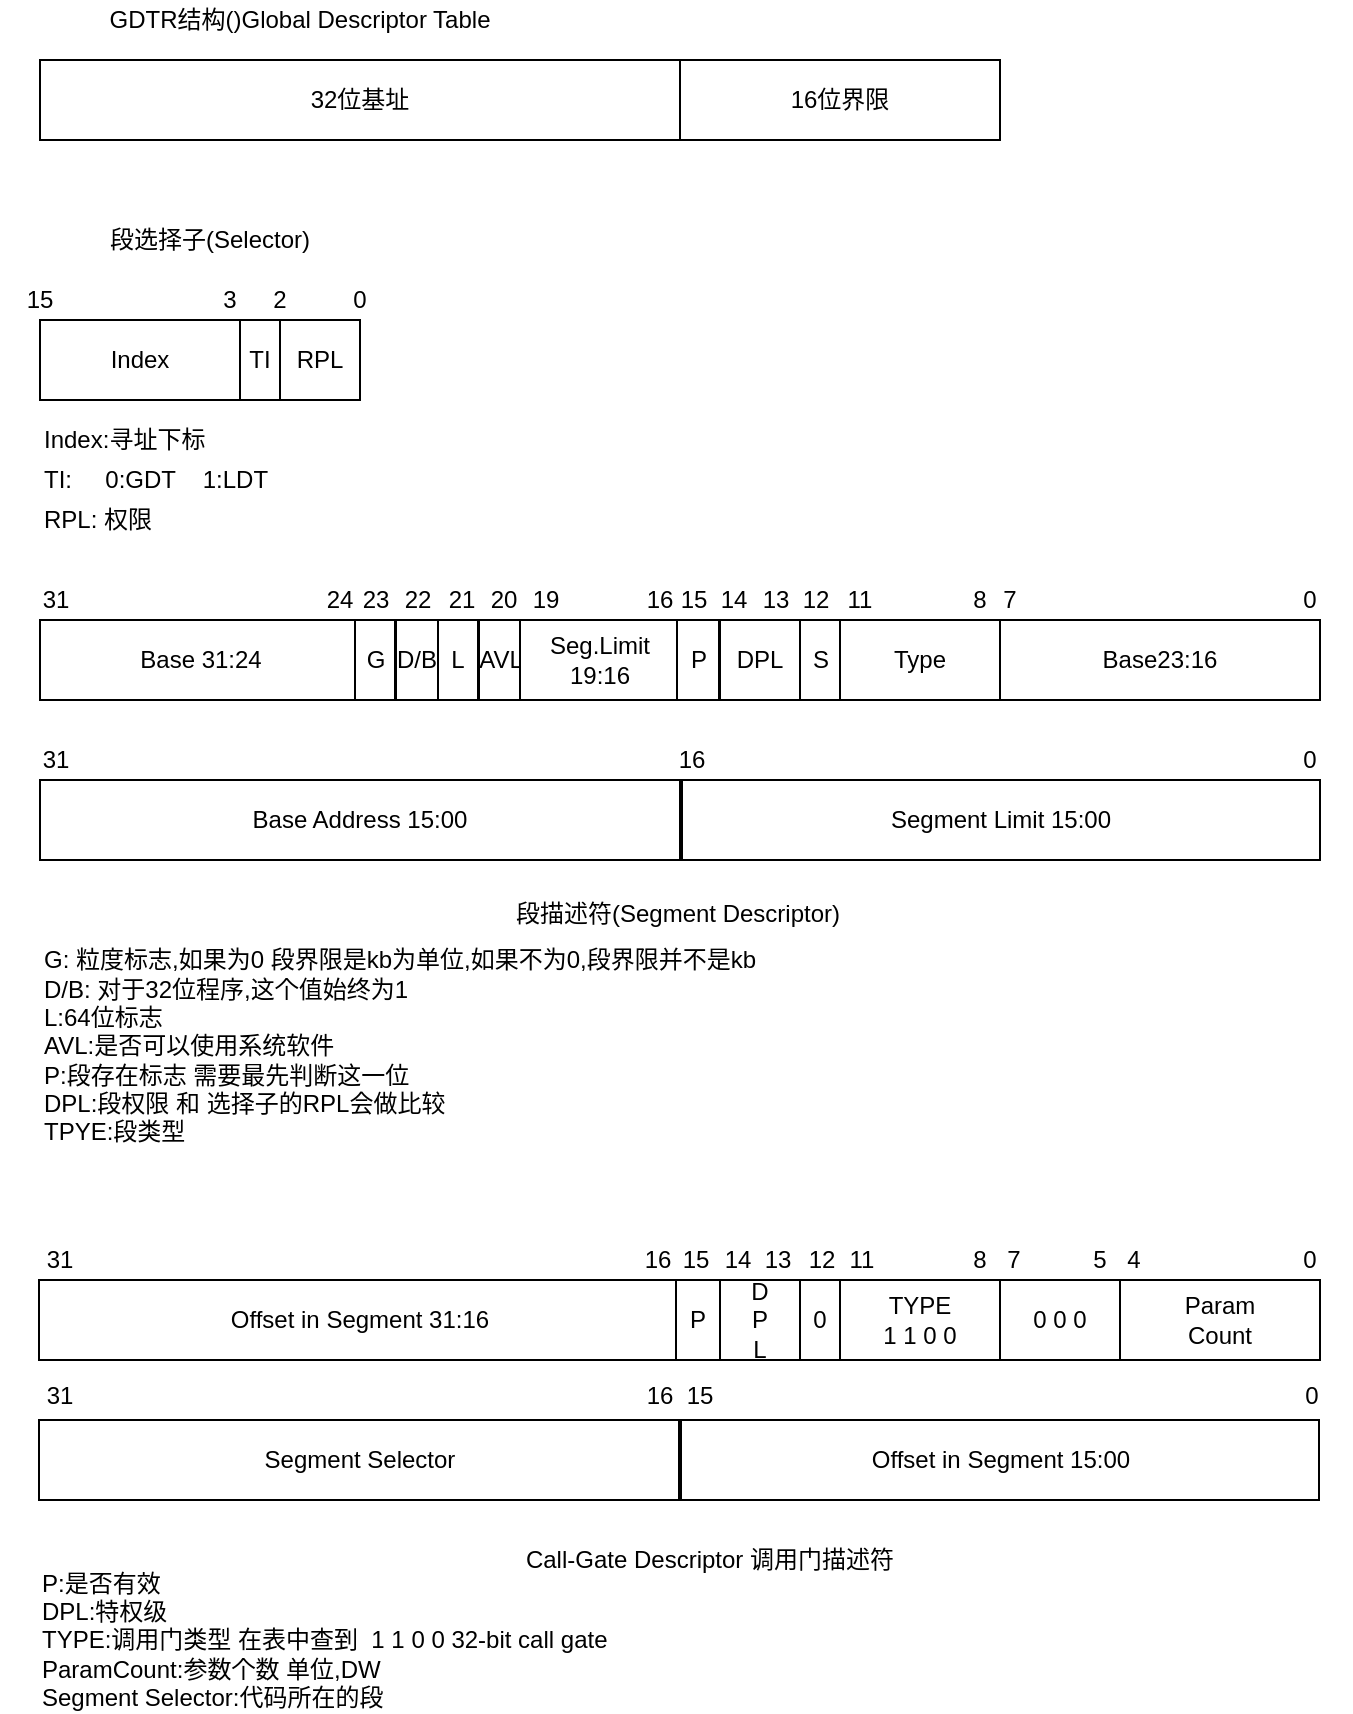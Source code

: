 <mxfile version="10.9.6" type="github"><diagram id="tE-9RZvBJPqqdJPApm_q" name="Page-1"><mxGraphModel dx="1471" dy="417" grid="1" gridSize="10" guides="1" tooltips="1" connect="1" arrows="1" fold="1" page="1" pageScale="1" pageWidth="827" pageHeight="1169" math="0" shadow="0"><root><mxCell id="0"/><mxCell id="1" parent="0"/><mxCell id="ngbt1orpRnhmkSzv8Px2-1" value="32位基址" style="rounded=0;whiteSpace=wrap;html=1;" parent="1" vertex="1"><mxGeometry y="80" width="320" height="40" as="geometry"/></mxCell><mxCell id="ngbt1orpRnhmkSzv8Px2-2" value="16位界限" style="rounded=0;whiteSpace=wrap;html=1;" parent="1" vertex="1"><mxGeometry x="320" y="80" width="160" height="40" as="geometry"/></mxCell><mxCell id="ngbt1orpRnhmkSzv8Px2-3" value="GDTR结构()&lt;span&gt;Global Descriptor Table&lt;/span&gt;" style="text;html=1;strokeColor=none;fillColor=none;align=center;verticalAlign=middle;whiteSpace=wrap;rounded=0;" parent="1" vertex="1"><mxGeometry x="-10" y="50" width="280" height="20" as="geometry"/></mxCell><mxCell id="ngbt1orpRnhmkSzv8Px2-4" value="Index" style="rounded=0;whiteSpace=wrap;html=1;" parent="1" vertex="1"><mxGeometry y="210" width="100" height="40" as="geometry"/></mxCell><mxCell id="ngbt1orpRnhmkSzv8Px2-5" value="TI" style="rounded=0;whiteSpace=wrap;html=1;" parent="1" vertex="1"><mxGeometry x="100" y="210" width="20" height="40" as="geometry"/></mxCell><mxCell id="ngbt1orpRnhmkSzv8Px2-6" value="段选择子(Selector)" style="text;html=1;strokeColor=none;fillColor=none;align=center;verticalAlign=middle;whiteSpace=wrap;rounded=0;" parent="1" vertex="1"><mxGeometry x="30" y="160" width="110" height="20" as="geometry"/></mxCell><mxCell id="ngbt1orpRnhmkSzv8Px2-7" value="RPL" style="rounded=0;whiteSpace=wrap;html=1;" parent="1" vertex="1"><mxGeometry x="120" y="210" width="40" height="40" as="geometry"/></mxCell><mxCell id="ngbt1orpRnhmkSzv8Px2-8" value="15" style="text;html=1;strokeColor=none;fillColor=none;align=center;verticalAlign=middle;whiteSpace=wrap;rounded=0;" parent="1" vertex="1"><mxGeometry x="-20" y="190" width="40" height="20" as="geometry"/></mxCell><mxCell id="ngbt1orpRnhmkSzv8Px2-9" value="3" style="text;html=1;strokeColor=none;fillColor=none;align=center;verticalAlign=middle;whiteSpace=wrap;rounded=0;" parent="1" vertex="1"><mxGeometry x="75" y="190" width="40" height="20" as="geometry"/></mxCell><mxCell id="ngbt1orpRnhmkSzv8Px2-10" value="2" style="text;html=1;strokeColor=none;fillColor=none;align=center;verticalAlign=middle;whiteSpace=wrap;rounded=0;" parent="1" vertex="1"><mxGeometry x="100" y="190" width="40" height="20" as="geometry"/></mxCell><mxCell id="ngbt1orpRnhmkSzv8Px2-11" value="0" style="text;html=1;strokeColor=none;fillColor=none;align=center;verticalAlign=middle;whiteSpace=wrap;rounded=0;" parent="1" vertex="1"><mxGeometry x="140" y="190" width="40" height="20" as="geometry"/></mxCell><mxCell id="oyZC5SLJ4tGdAlhVBo6A-1" value="Base 31:24" style="rounded=0;whiteSpace=wrap;html=1;" parent="1" vertex="1"><mxGeometry y="360" width="161" height="40" as="geometry"/></mxCell><mxCell id="oyZC5SLJ4tGdAlhVBo6A-2" value="G" style="rounded=0;whiteSpace=wrap;html=1;" parent="1" vertex="1"><mxGeometry x="157.5" y="360" width="20" height="40" as="geometry"/></mxCell><mxCell id="oyZC5SLJ4tGdAlhVBo6A-3" value="D/B" style="rounded=0;whiteSpace=wrap;html=1;" parent="1" vertex="1"><mxGeometry x="178" y="360" width="21" height="40" as="geometry"/></mxCell><mxCell id="oyZC5SLJ4tGdAlhVBo6A-4" value="31" style="text;html=1;strokeColor=none;fillColor=none;align=center;verticalAlign=middle;whiteSpace=wrap;rounded=0;" parent="1" vertex="1"><mxGeometry x="-12.5" y="340" width="40" height="20" as="geometry"/></mxCell><mxCell id="oyZC5SLJ4tGdAlhVBo6A-5" value="24&lt;br&gt;" style="text;html=1;strokeColor=none;fillColor=none;align=center;verticalAlign=middle;whiteSpace=wrap;rounded=0;" parent="1" vertex="1"><mxGeometry x="130" y="340" width="40" height="20" as="geometry"/></mxCell><mxCell id="oyZC5SLJ4tGdAlhVBo6A-6" value="23&lt;br&gt;" style="text;html=1;strokeColor=none;fillColor=none;align=center;verticalAlign=middle;whiteSpace=wrap;rounded=0;" parent="1" vertex="1"><mxGeometry x="148" y="340" width="40" height="20" as="geometry"/></mxCell><mxCell id="oyZC5SLJ4tGdAlhVBo6A-7" value="22&lt;br&gt;" style="text;html=1;strokeColor=none;fillColor=none;align=center;verticalAlign=middle;whiteSpace=wrap;rounded=0;" parent="1" vertex="1"><mxGeometry x="169" y="340" width="40" height="20" as="geometry"/></mxCell><mxCell id="oyZC5SLJ4tGdAlhVBo6A-8" value="L" style="rounded=0;whiteSpace=wrap;html=1;" parent="1" vertex="1"><mxGeometry x="199" y="360" width="20" height="40" as="geometry"/></mxCell><mxCell id="oyZC5SLJ4tGdAlhVBo6A-9" value="AVL" style="rounded=0;whiteSpace=wrap;html=1;" parent="1" vertex="1"><mxGeometry x="219.5" y="360" width="21" height="40" as="geometry"/></mxCell><mxCell id="oyZC5SLJ4tGdAlhVBo6A-10" value="21&lt;br&gt;" style="text;html=1;strokeColor=none;fillColor=none;align=center;verticalAlign=middle;whiteSpace=wrap;rounded=0;" parent="1" vertex="1"><mxGeometry x="190.5" y="340" width="40" height="20" as="geometry"/></mxCell><mxCell id="oyZC5SLJ4tGdAlhVBo6A-11" value="20&lt;br&gt;" style="text;html=1;strokeColor=none;fillColor=none;align=center;verticalAlign=middle;whiteSpace=wrap;rounded=0;" parent="1" vertex="1"><mxGeometry x="211.5" y="340" width="40" height="20" as="geometry"/></mxCell><mxCell id="oyZC5SLJ4tGdAlhVBo6A-14" value="Seg.Limit&lt;br&gt;19:16&lt;br&gt;" style="rounded=0;whiteSpace=wrap;html=1;" parent="1" vertex="1"><mxGeometry x="240" y="360" width="80" height="40" as="geometry"/></mxCell><mxCell id="oyZC5SLJ4tGdAlhVBo6A-16" value="16&lt;br&gt;" style="text;html=1;strokeColor=none;fillColor=none;align=center;verticalAlign=middle;whiteSpace=wrap;rounded=0;" parent="1" vertex="1"><mxGeometry x="290" y="340" width="40" height="20" as="geometry"/></mxCell><mxCell id="oyZC5SLJ4tGdAlhVBo6A-17" value="P" style="rounded=0;whiteSpace=wrap;html=1;" parent="1" vertex="1"><mxGeometry x="318.5" y="360" width="21" height="40" as="geometry"/></mxCell><mxCell id="oyZC5SLJ4tGdAlhVBo6A-18" value="DPL" style="rounded=0;whiteSpace=wrap;html=1;" parent="1" vertex="1"><mxGeometry x="340" y="360" width="40" height="40" as="geometry"/></mxCell><mxCell id="oyZC5SLJ4tGdAlhVBo6A-19" value="S" style="rounded=0;whiteSpace=wrap;html=1;" parent="1" vertex="1"><mxGeometry x="380" y="360" width="21" height="40" as="geometry"/></mxCell><mxCell id="oyZC5SLJ4tGdAlhVBo6A-20" value="Type" style="rounded=0;whiteSpace=wrap;html=1;" parent="1" vertex="1"><mxGeometry x="400" y="360" width="80" height="40" as="geometry"/></mxCell><mxCell id="oyZC5SLJ4tGdAlhVBo6A-21" value="Base23:16" style="rounded=0;whiteSpace=wrap;html=1;" parent="1" vertex="1"><mxGeometry x="480" y="360" width="160" height="40" as="geometry"/></mxCell><mxCell id="oyZC5SLJ4tGdAlhVBo6A-22" value="15&lt;br&gt;" style="text;html=1;strokeColor=none;fillColor=none;align=center;verticalAlign=middle;whiteSpace=wrap;rounded=0;" parent="1" vertex="1"><mxGeometry x="307" y="340" width="40" height="20" as="geometry"/></mxCell><mxCell id="oyZC5SLJ4tGdAlhVBo6A-23" value="13&lt;br&gt;" style="text;html=1;strokeColor=none;fillColor=none;align=center;verticalAlign=middle;whiteSpace=wrap;rounded=0;" parent="1" vertex="1"><mxGeometry x="348" y="340" width="40" height="20" as="geometry"/></mxCell><mxCell id="oyZC5SLJ4tGdAlhVBo6A-24" value="12&lt;br&gt;" style="text;html=1;strokeColor=none;fillColor=none;align=center;verticalAlign=middle;whiteSpace=wrap;rounded=0;" parent="1" vertex="1"><mxGeometry x="368" y="340" width="40" height="20" as="geometry"/></mxCell><mxCell id="oyZC5SLJ4tGdAlhVBo6A-25" value="7&lt;br&gt;" style="text;html=1;strokeColor=none;fillColor=none;align=center;verticalAlign=middle;whiteSpace=wrap;rounded=0;" parent="1" vertex="1"><mxGeometry x="465" y="340" width="40" height="20" as="geometry"/></mxCell><mxCell id="oyZC5SLJ4tGdAlhVBo6A-28" value="0&lt;br&gt;" style="text;html=1;strokeColor=none;fillColor=none;align=center;verticalAlign=middle;whiteSpace=wrap;rounded=0;" parent="1" vertex="1"><mxGeometry x="615" y="340" width="40" height="20" as="geometry"/></mxCell><mxCell id="oyZC5SLJ4tGdAlhVBo6A-29" value="Base Address 15:00&lt;br&gt;" style="rounded=0;whiteSpace=wrap;html=1;" parent="1" vertex="1"><mxGeometry y="440" width="320" height="40" as="geometry"/></mxCell><mxCell id="oyZC5SLJ4tGdAlhVBo6A-30" value="Segment Limit 15:00" style="rounded=0;whiteSpace=wrap;html=1;" parent="1" vertex="1"><mxGeometry x="321" y="440" width="319" height="40" as="geometry"/></mxCell><mxCell id="oyZC5SLJ4tGdAlhVBo6A-31" value="31" style="text;html=1;strokeColor=none;fillColor=none;align=center;verticalAlign=middle;whiteSpace=wrap;rounded=0;" parent="1" vertex="1"><mxGeometry x="-12.5" y="420" width="40" height="20" as="geometry"/></mxCell><mxCell id="oyZC5SLJ4tGdAlhVBo6A-32" value="16" style="text;html=1;strokeColor=none;fillColor=none;align=center;verticalAlign=middle;whiteSpace=wrap;rounded=0;" parent="1" vertex="1"><mxGeometry x="306" y="420" width="40" height="20" as="geometry"/></mxCell><mxCell id="oyZC5SLJ4tGdAlhVBo6A-33" value="0" style="text;html=1;strokeColor=none;fillColor=none;align=center;verticalAlign=middle;whiteSpace=wrap;rounded=0;" parent="1" vertex="1"><mxGeometry x="615" y="420" width="40" height="20" as="geometry"/></mxCell><mxCell id="oyZC5SLJ4tGdAlhVBo6A-35" value="段描述符(&lt;span&gt;Segment Descriptor)&lt;/span&gt;&lt;br&gt;" style="text;html=1;strokeColor=none;fillColor=none;align=center;verticalAlign=middle;whiteSpace=wrap;rounded=0;" parent="1" vertex="1"><mxGeometry x="203.5" y="497" width="230" height="20" as="geometry"/></mxCell><mxCell id="JQewJ_WeQYd01exgV4tf-2" value="Index:寻址下标" style="text;html=1;strokeColor=none;fillColor=none;align=left;verticalAlign=middle;whiteSpace=wrap;rounded=0;" vertex="1" parent="1"><mxGeometry y="260" width="170" height="20" as="geometry"/></mxCell><mxCell id="JQewJ_WeQYd01exgV4tf-3" value="TI:&amp;nbsp; &amp;nbsp; &amp;nbsp;0:GDT&amp;nbsp; &amp;nbsp; 1:LDT" style="text;html=1;strokeColor=none;fillColor=none;align=left;verticalAlign=middle;whiteSpace=wrap;rounded=0;" vertex="1" parent="1"><mxGeometry y="280" width="170" height="20" as="geometry"/></mxCell><mxCell id="JQewJ_WeQYd01exgV4tf-4" value="RPL: 权限" style="text;html=1;strokeColor=none;fillColor=none;align=left;verticalAlign=middle;whiteSpace=wrap;rounded=0;" vertex="1" parent="1"><mxGeometry y="300" width="170" height="20" as="geometry"/></mxCell><mxCell id="JQewJ_WeQYd01exgV4tf-5" value="19" style="text;html=1;strokeColor=none;fillColor=none;align=center;verticalAlign=middle;whiteSpace=wrap;rounded=0;" vertex="1" parent="1"><mxGeometry x="233" y="340" width="40" height="20" as="geometry"/></mxCell><mxCell id="JQewJ_WeQYd01exgV4tf-9" value="11" style="text;html=1;strokeColor=none;fillColor=none;align=center;verticalAlign=middle;whiteSpace=wrap;rounded=0;" vertex="1" parent="1"><mxGeometry x="390" y="340" width="40" height="20" as="geometry"/></mxCell><mxCell id="JQewJ_WeQYd01exgV4tf-10" value="8" style="text;html=1;strokeColor=none;fillColor=none;align=center;verticalAlign=middle;whiteSpace=wrap;rounded=0;" vertex="1" parent="1"><mxGeometry x="450" y="340" width="40" height="20" as="geometry"/></mxCell><mxCell id="JQewJ_WeQYd01exgV4tf-11" value="14" style="text;html=1;strokeColor=none;fillColor=none;align=center;verticalAlign=middle;whiteSpace=wrap;rounded=0;" vertex="1" parent="1"><mxGeometry x="327" y="340" width="40" height="20" as="geometry"/></mxCell><mxCell id="JQewJ_WeQYd01exgV4tf-13" value="G: 粒度标志,如果为0 段界限是kb为单位,如果不为0,段界限并不是kb&lt;br&gt;D/B: 对于32位程序,这个值始终为1&lt;br&gt;L:64位标志&lt;br&gt;AVL:是否可以使用系统软件&lt;br&gt;P:段存在标志 需要最先判断这一位&lt;br&gt;DPL:段权限 和 选择子的RPL会做比较&lt;br&gt;TPYE:段类型&amp;nbsp;" style="text;html=1;strokeColor=none;fillColor=none;align=left;verticalAlign=middle;whiteSpace=wrap;rounded=0;" vertex="1" parent="1"><mxGeometry x="-0.5" y="563" width="531" height="20" as="geometry"/></mxCell><mxCell id="JQewJ_WeQYd01exgV4tf-14" value="Segment Selector" style="rounded=0;whiteSpace=wrap;html=1;" vertex="1" parent="1"><mxGeometry x="-0.5" y="760" width="320" height="40" as="geometry"/></mxCell><mxCell id="JQewJ_WeQYd01exgV4tf-15" value="Offset in Segment 15:00" style="rounded=0;whiteSpace=wrap;html=1;" vertex="1" parent="1"><mxGeometry x="320.5" y="760" width="319" height="40" as="geometry"/></mxCell><mxCell id="JQewJ_WeQYd01exgV4tf-16" value="31" style="text;html=1;strokeColor=none;fillColor=none;align=center;verticalAlign=middle;whiteSpace=wrap;rounded=0;" vertex="1" parent="1"><mxGeometry x="-10" y="738" width="40" height="20" as="geometry"/></mxCell><mxCell id="JQewJ_WeQYd01exgV4tf-17" value="16" style="text;html=1;strokeColor=none;fillColor=none;align=center;verticalAlign=middle;whiteSpace=wrap;rounded=0;" vertex="1" parent="1"><mxGeometry x="290" y="738" width="40" height="20" as="geometry"/></mxCell><mxCell id="JQewJ_WeQYd01exgV4tf-18" value="0" style="text;html=1;strokeColor=none;fillColor=none;align=center;verticalAlign=middle;whiteSpace=wrap;rounded=0;" vertex="1" parent="1"><mxGeometry x="615.5" y="738" width="40" height="20" as="geometry"/></mxCell><mxCell id="JQewJ_WeQYd01exgV4tf-19" value="Offset in Segment 31:16" style="rounded=0;whiteSpace=wrap;html=1;" vertex="1" parent="1"><mxGeometry x="-0.5" y="690" width="320" height="40" as="geometry"/></mxCell><mxCell id="JQewJ_WeQYd01exgV4tf-22" value="16" style="text;html=1;strokeColor=none;fillColor=none;align=center;verticalAlign=middle;whiteSpace=wrap;rounded=0;" vertex="1" parent="1"><mxGeometry x="289" y="670" width="40" height="20" as="geometry"/></mxCell><mxCell id="JQewJ_WeQYd01exgV4tf-23" value="31" style="text;html=1;strokeColor=none;fillColor=none;align=center;verticalAlign=middle;whiteSpace=wrap;rounded=0;" vertex="1" parent="1"><mxGeometry x="-10" y="670" width="40" height="20" as="geometry"/></mxCell><mxCell id="JQewJ_WeQYd01exgV4tf-24" value="P" style="rounded=0;whiteSpace=wrap;html=1;" vertex="1" parent="1"><mxGeometry x="318" y="690" width="22" height="40" as="geometry"/></mxCell><mxCell id="JQewJ_WeQYd01exgV4tf-25" value="D&lt;br&gt;P&lt;br&gt;L" style="rounded=0;whiteSpace=wrap;html=1;" vertex="1" parent="1"><mxGeometry x="340" y="690" width="40" height="40" as="geometry"/></mxCell><mxCell id="JQewJ_WeQYd01exgV4tf-26" value="0" style="rounded=0;whiteSpace=wrap;html=1;" vertex="1" parent="1"><mxGeometry x="380" y="690" width="20" height="40" as="geometry"/></mxCell><mxCell id="JQewJ_WeQYd01exgV4tf-28" value="TYPE&lt;br&gt;1 1 0 0" style="rounded=0;whiteSpace=wrap;html=1;" vertex="1" parent="1"><mxGeometry x="400" y="690" width="80" height="40" as="geometry"/></mxCell><mxCell id="JQewJ_WeQYd01exgV4tf-30" value="0 0 0" style="rounded=0;whiteSpace=wrap;html=1;" vertex="1" parent="1"><mxGeometry x="480" y="690" width="60" height="40" as="geometry"/></mxCell><mxCell id="JQewJ_WeQYd01exgV4tf-31" value="Param&lt;br&gt;Count" style="rounded=0;whiteSpace=wrap;html=1;" vertex="1" parent="1"><mxGeometry x="540" y="690" width="100" height="40" as="geometry"/></mxCell><mxCell id="JQewJ_WeQYd01exgV4tf-33" value="Call-Gate Descriptor 调用门描述符" style="text;html=1;strokeColor=none;fillColor=none;align=center;verticalAlign=middle;whiteSpace=wrap;rounded=0;" vertex="1" parent="1"><mxGeometry x="220" y="820" width="230" height="20" as="geometry"/></mxCell><mxCell id="JQewJ_WeQYd01exgV4tf-34" value="15" style="text;html=1;strokeColor=none;fillColor=none;align=center;verticalAlign=middle;whiteSpace=wrap;rounded=0;" vertex="1" parent="1"><mxGeometry x="308" y="670" width="40" height="20" as="geometry"/></mxCell><mxCell id="JQewJ_WeQYd01exgV4tf-35" value="12" style="text;html=1;strokeColor=none;fillColor=none;align=center;verticalAlign=middle;whiteSpace=wrap;rounded=0;" vertex="1" parent="1"><mxGeometry x="370.5" y="670" width="40" height="20" as="geometry"/></mxCell><mxCell id="JQewJ_WeQYd01exgV4tf-36" value="13" style="text;html=1;strokeColor=none;fillColor=none;align=center;verticalAlign=middle;whiteSpace=wrap;rounded=0;" vertex="1" parent="1"><mxGeometry x="349" y="670" width="40" height="20" as="geometry"/></mxCell><mxCell id="JQewJ_WeQYd01exgV4tf-37" value="14" style="text;html=1;strokeColor=none;fillColor=none;align=center;verticalAlign=middle;whiteSpace=wrap;rounded=0;" vertex="1" parent="1"><mxGeometry x="329" y="670" width="40" height="20" as="geometry"/></mxCell><mxCell id="JQewJ_WeQYd01exgV4tf-39" value="11" style="text;html=1;strokeColor=none;fillColor=none;align=center;verticalAlign=middle;whiteSpace=wrap;rounded=0;" vertex="1" parent="1"><mxGeometry x="390.5" y="670" width="40" height="20" as="geometry"/></mxCell><mxCell id="JQewJ_WeQYd01exgV4tf-40" value="8" style="text;html=1;strokeColor=none;fillColor=none;align=center;verticalAlign=middle;whiteSpace=wrap;rounded=0;" vertex="1" parent="1"><mxGeometry x="450" y="670" width="40" height="20" as="geometry"/></mxCell><mxCell id="JQewJ_WeQYd01exgV4tf-41" value="7" style="text;html=1;strokeColor=none;fillColor=none;align=center;verticalAlign=middle;whiteSpace=wrap;rounded=0;" vertex="1" parent="1"><mxGeometry x="467" y="670" width="40" height="20" as="geometry"/></mxCell><mxCell id="JQewJ_WeQYd01exgV4tf-43" value="5" style="text;html=1;strokeColor=none;fillColor=none;align=center;verticalAlign=middle;whiteSpace=wrap;rounded=0;" vertex="1" parent="1"><mxGeometry x="510" y="670" width="40" height="20" as="geometry"/></mxCell><mxCell id="JQewJ_WeQYd01exgV4tf-44" value="4" style="text;html=1;strokeColor=none;fillColor=none;align=center;verticalAlign=middle;whiteSpace=wrap;rounded=0;" vertex="1" parent="1"><mxGeometry x="527" y="670" width="40" height="20" as="geometry"/></mxCell><mxCell id="JQewJ_WeQYd01exgV4tf-45" value="0" style="text;html=1;strokeColor=none;fillColor=none;align=center;verticalAlign=middle;whiteSpace=wrap;rounded=0;" vertex="1" parent="1"><mxGeometry x="615" y="670" width="40" height="20" as="geometry"/></mxCell><mxCell id="JQewJ_WeQYd01exgV4tf-48" value="15" style="text;html=1;strokeColor=none;fillColor=none;align=center;verticalAlign=middle;whiteSpace=wrap;rounded=0;" vertex="1" parent="1"><mxGeometry x="310" y="738" width="40" height="20" as="geometry"/></mxCell><mxCell id="JQewJ_WeQYd01exgV4tf-49" value="P:是否有效&lt;br&gt;DPL:特权级&lt;br&gt;TYPE:调用门类型 在表中查到&amp;nbsp; 1 1 0 0 32-bit call gate&lt;br&gt;ParamCount:参数个数 单位,DW&lt;br&gt;&lt;span style=&quot;text-align: center&quot;&gt;Segment Selector:代码所在的段&lt;/span&gt;" style="text;html=1;strokeColor=none;fillColor=none;align=left;verticalAlign=middle;whiteSpace=wrap;rounded=0;" vertex="1" parent="1"><mxGeometry x="-1" y="860" width="521" height="20" as="geometry"/></mxCell></root></mxGraphModel></diagram></mxfile>